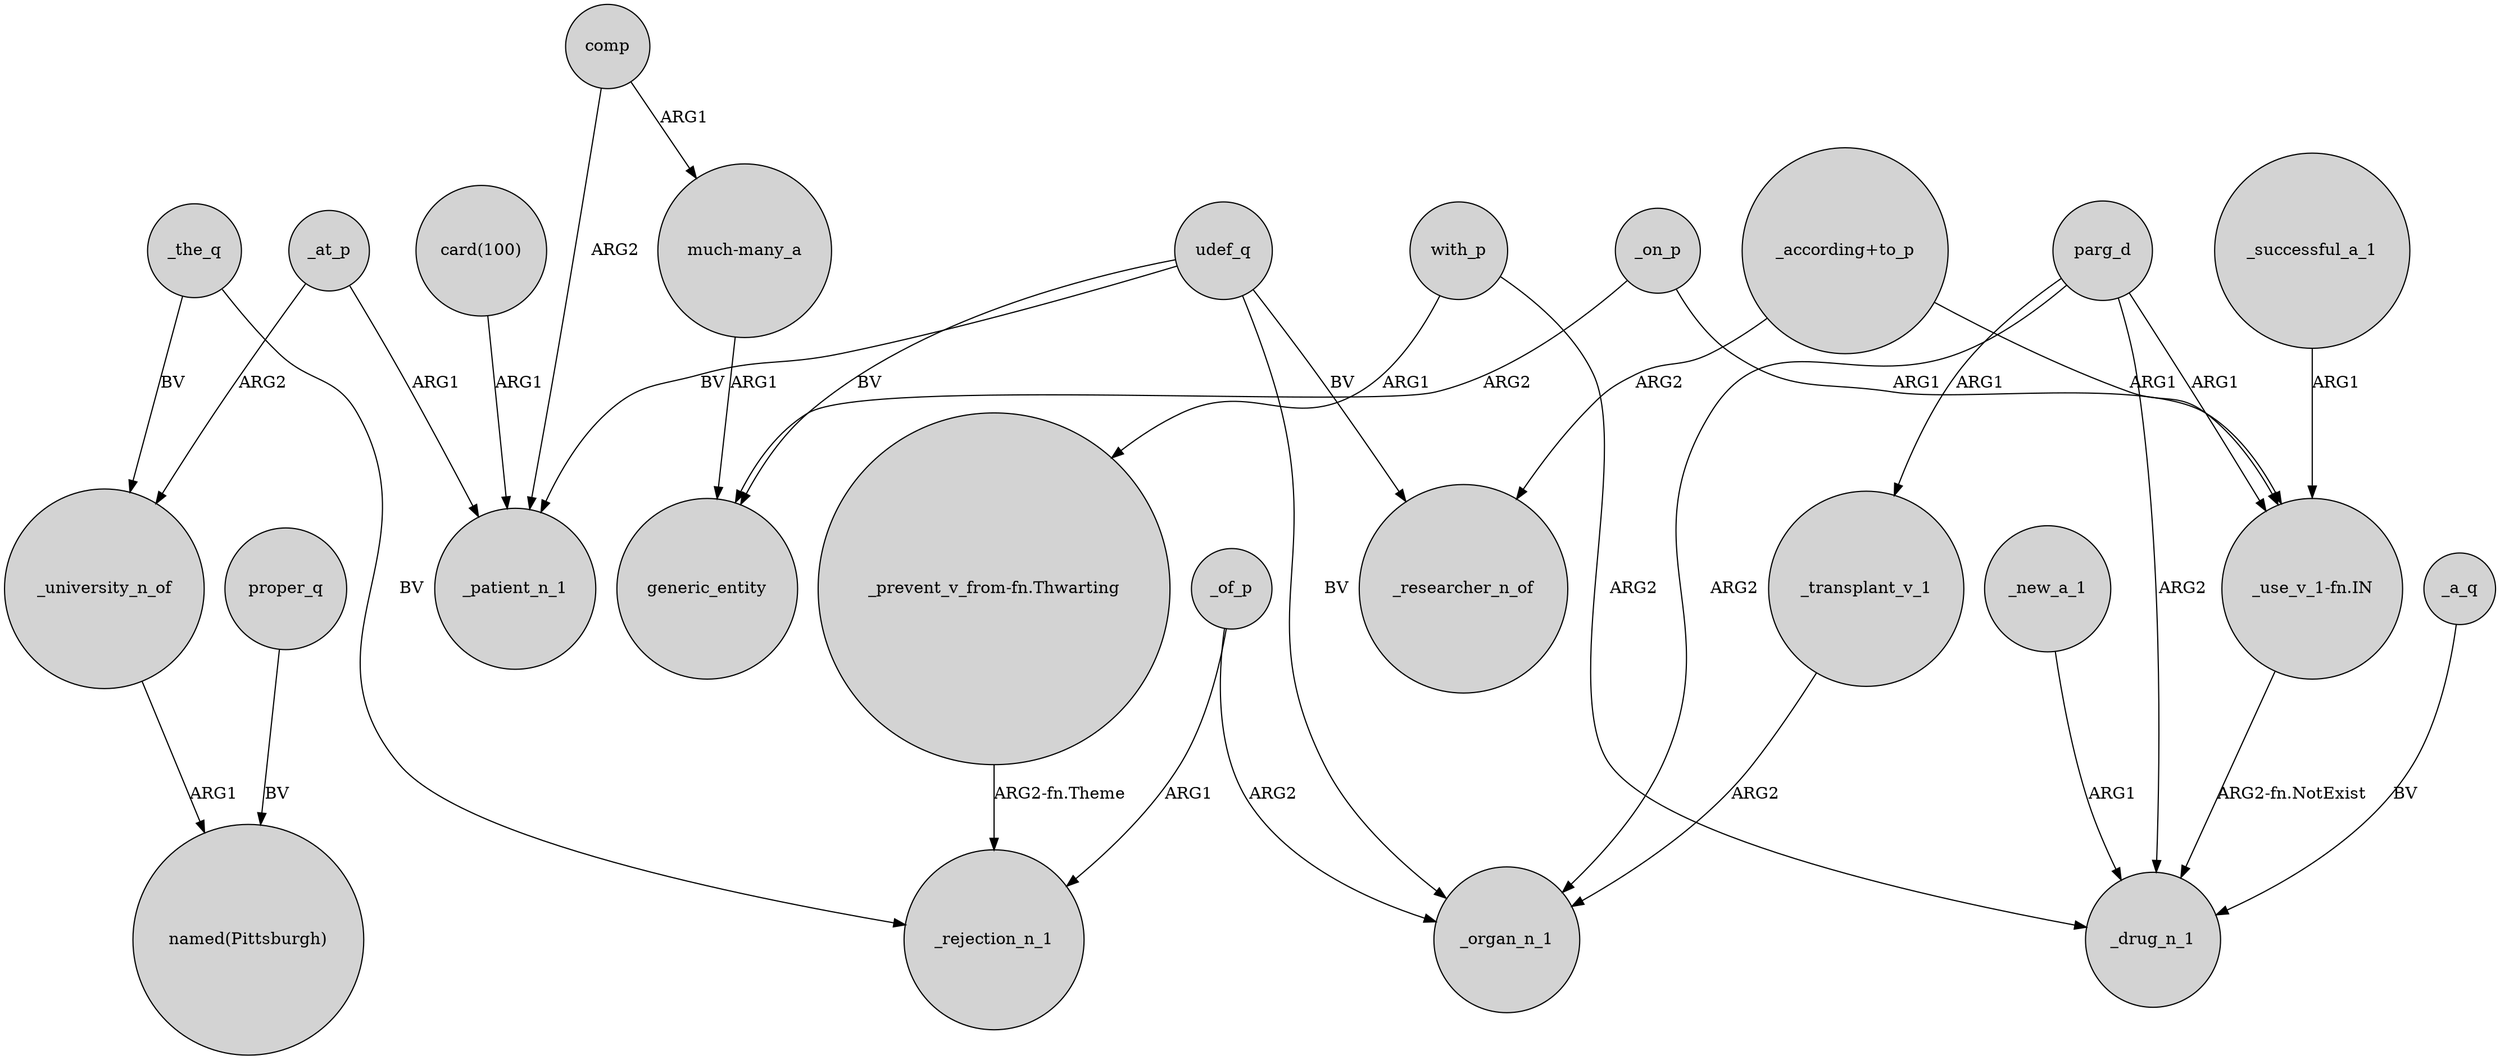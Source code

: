 digraph {
	node [shape=circle style=filled]
	udef_q -> generic_entity [label=BV]
	"_use_v_1-fn.IN" -> _drug_n_1 [label="ARG2-fn.NotExist"]
	_new_a_1 -> _drug_n_1 [label=ARG1]
	_the_q -> _university_n_of [label=BV]
	"much-many_a" -> generic_entity [label=ARG1]
	_university_n_of -> "named(Pittsburgh)" [label=ARG1]
	_transplant_v_1 -> _organ_n_1 [label=ARG2]
	"card(100)" -> _patient_n_1 [label=ARG1]
	parg_d -> _drug_n_1 [label=ARG2]
	udef_q -> _organ_n_1 [label=BV]
	parg_d -> _organ_n_1 [label=ARG2]
	_at_p -> _university_n_of [label=ARG2]
	with_p -> "_prevent_v_from-fn.Thwarting" [label=ARG1]
	_of_p -> _organ_n_1 [label=ARG2]
	comp -> "much-many_a" [label=ARG1]
	_on_p -> "_use_v_1-fn.IN" [label=ARG1]
	parg_d -> "_use_v_1-fn.IN" [label=ARG1]
	udef_q -> _patient_n_1 [label=BV]
	udef_q -> _researcher_n_of [label=BV]
	with_p -> _drug_n_1 [label=ARG2]
	_of_p -> _rejection_n_1 [label=ARG1]
	_the_q -> _rejection_n_1 [label=BV]
	_on_p -> generic_entity [label=ARG2]
	parg_d -> _transplant_v_1 [label=ARG1]
	"_prevent_v_from-fn.Thwarting" -> _rejection_n_1 [label="ARG2-fn.Theme"]
	"_according+to_p" -> "_use_v_1-fn.IN" [label=ARG1]
	comp -> _patient_n_1 [label=ARG2]
	_successful_a_1 -> "_use_v_1-fn.IN" [label=ARG1]
	_a_q -> _drug_n_1 [label=BV]
	"_according+to_p" -> _researcher_n_of [label=ARG2]
	_at_p -> _patient_n_1 [label=ARG1]
	proper_q -> "named(Pittsburgh)" [label=BV]
}
